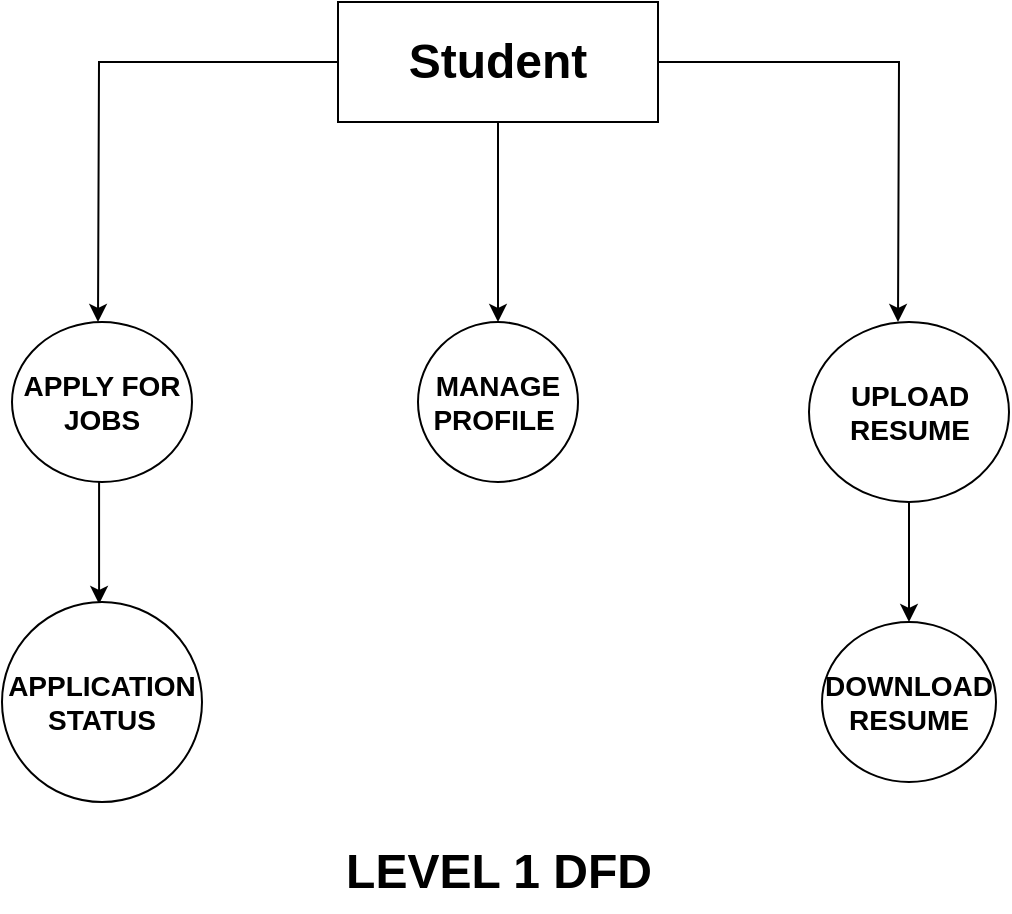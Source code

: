 <mxfile version="21.6.9" type="github">
  <diagram name="Page-1" id="rjGy5YyPrBwTc-FCCKnh">
    <mxGraphModel dx="1110" dy="432" grid="1" gridSize="10" guides="1" tooltips="1" connect="1" arrows="1" fold="1" page="1" pageScale="1" pageWidth="850" pageHeight="1100" math="0" shadow="0">
      <root>
        <mxCell id="0" />
        <mxCell id="1" parent="0" />
        <mxCell id="gnQRgpkNDzssGDymNENJ-2" style="edgeStyle=orthogonalEdgeStyle;rounded=0;orthogonalLoop=1;jettySize=auto;html=1;" edge="1" parent="1" source="gnQRgpkNDzssGDymNENJ-1">
          <mxGeometry relative="1" as="geometry">
            <mxPoint x="358" y="200" as="targetPoint" />
          </mxGeometry>
        </mxCell>
        <mxCell id="gnQRgpkNDzssGDymNENJ-3" style="edgeStyle=orthogonalEdgeStyle;rounded=0;orthogonalLoop=1;jettySize=auto;html=1;" edge="1" parent="1" source="gnQRgpkNDzssGDymNENJ-1">
          <mxGeometry relative="1" as="geometry">
            <mxPoint x="158" y="200" as="targetPoint" />
          </mxGeometry>
        </mxCell>
        <mxCell id="gnQRgpkNDzssGDymNENJ-4" style="edgeStyle=orthogonalEdgeStyle;rounded=0;orthogonalLoop=1;jettySize=auto;html=1;" edge="1" parent="1" source="gnQRgpkNDzssGDymNENJ-1">
          <mxGeometry relative="1" as="geometry">
            <mxPoint x="558" y="200" as="targetPoint" />
          </mxGeometry>
        </mxCell>
        <mxCell id="gnQRgpkNDzssGDymNENJ-1" value="&lt;font style=&quot;font-size: 24px;&quot;&gt;&lt;b&gt;Student&lt;/b&gt;&lt;/font&gt;" style="whiteSpace=wrap;html=1;" vertex="1" parent="1">
          <mxGeometry x="278" y="40" width="160" height="60" as="geometry" />
        </mxCell>
        <mxCell id="gnQRgpkNDzssGDymNENJ-9" style="edgeStyle=orthogonalEdgeStyle;rounded=0;orthogonalLoop=1;jettySize=auto;html=1;" edge="1" parent="1">
          <mxGeometry relative="1" as="geometry">
            <mxPoint x="158.54" y="341" as="targetPoint" />
            <mxPoint x="158.54" y="251" as="sourcePoint" />
          </mxGeometry>
        </mxCell>
        <mxCell id="gnQRgpkNDzssGDymNENJ-20" value="&lt;font style=&quot;font-size: 24px;&quot;&gt;&lt;b style=&quot;&quot;&gt;LEVEL 1 DFD&lt;/b&gt;&lt;/font&gt;" style="text;html=1;align=center;verticalAlign=middle;resizable=0;points=[];autosize=1;strokeColor=none;fillColor=none;" vertex="1" parent="1">
          <mxGeometry x="268" y="455" width="180" height="40" as="geometry" />
        </mxCell>
        <mxCell id="gnQRgpkNDzssGDymNENJ-21" value="&lt;font style=&quot;font-size: 14px;&quot;&gt;&lt;b&gt;APPLY FOR JOBS&lt;/b&gt;&lt;/font&gt;" style="ellipse;whiteSpace=wrap;html=1;" vertex="1" parent="1">
          <mxGeometry x="115" y="200" width="90" height="80" as="geometry" />
        </mxCell>
        <mxCell id="gnQRgpkNDzssGDymNENJ-25" value="&lt;font style=&quot;font-size: 14px;&quot;&gt;&lt;b&gt;APPLICATION STATUS&lt;/b&gt;&lt;/font&gt;" style="ellipse;whiteSpace=wrap;html=1;" vertex="1" parent="1">
          <mxGeometry x="110" y="340" width="100" height="100" as="geometry" />
        </mxCell>
        <mxCell id="gnQRgpkNDzssGDymNENJ-26" value="&lt;b&gt;&lt;font style=&quot;font-size: 14px;&quot;&gt;MANAGE PROFILE&amp;nbsp;&lt;/font&gt;&lt;/b&gt;" style="ellipse;whiteSpace=wrap;html=1;" vertex="1" parent="1">
          <mxGeometry x="318" y="200" width="80" height="80" as="geometry" />
        </mxCell>
        <mxCell id="gnQRgpkNDzssGDymNENJ-27" value="&lt;b&gt;&lt;font style=&quot;font-size: 14px;&quot;&gt;DOWNLOAD RESUME&lt;/font&gt;&lt;/b&gt;" style="ellipse;whiteSpace=wrap;html=1;" vertex="1" parent="1">
          <mxGeometry x="520" y="350" width="87" height="80" as="geometry" />
        </mxCell>
        <mxCell id="gnQRgpkNDzssGDymNENJ-34" style="edgeStyle=orthogonalEdgeStyle;rounded=0;orthogonalLoop=1;jettySize=auto;html=1;" edge="1" parent="1" source="gnQRgpkNDzssGDymNENJ-29" target="gnQRgpkNDzssGDymNENJ-27">
          <mxGeometry relative="1" as="geometry" />
        </mxCell>
        <mxCell id="gnQRgpkNDzssGDymNENJ-29" value="&lt;font style=&quot;font-size: 14px;&quot;&gt;&lt;b&gt;UPLOAD RESUME&lt;/b&gt;&lt;/font&gt;" style="ellipse;whiteSpace=wrap;html=1;" vertex="1" parent="1">
          <mxGeometry x="513.5" y="200" width="100" height="90" as="geometry" />
        </mxCell>
      </root>
    </mxGraphModel>
  </diagram>
</mxfile>
